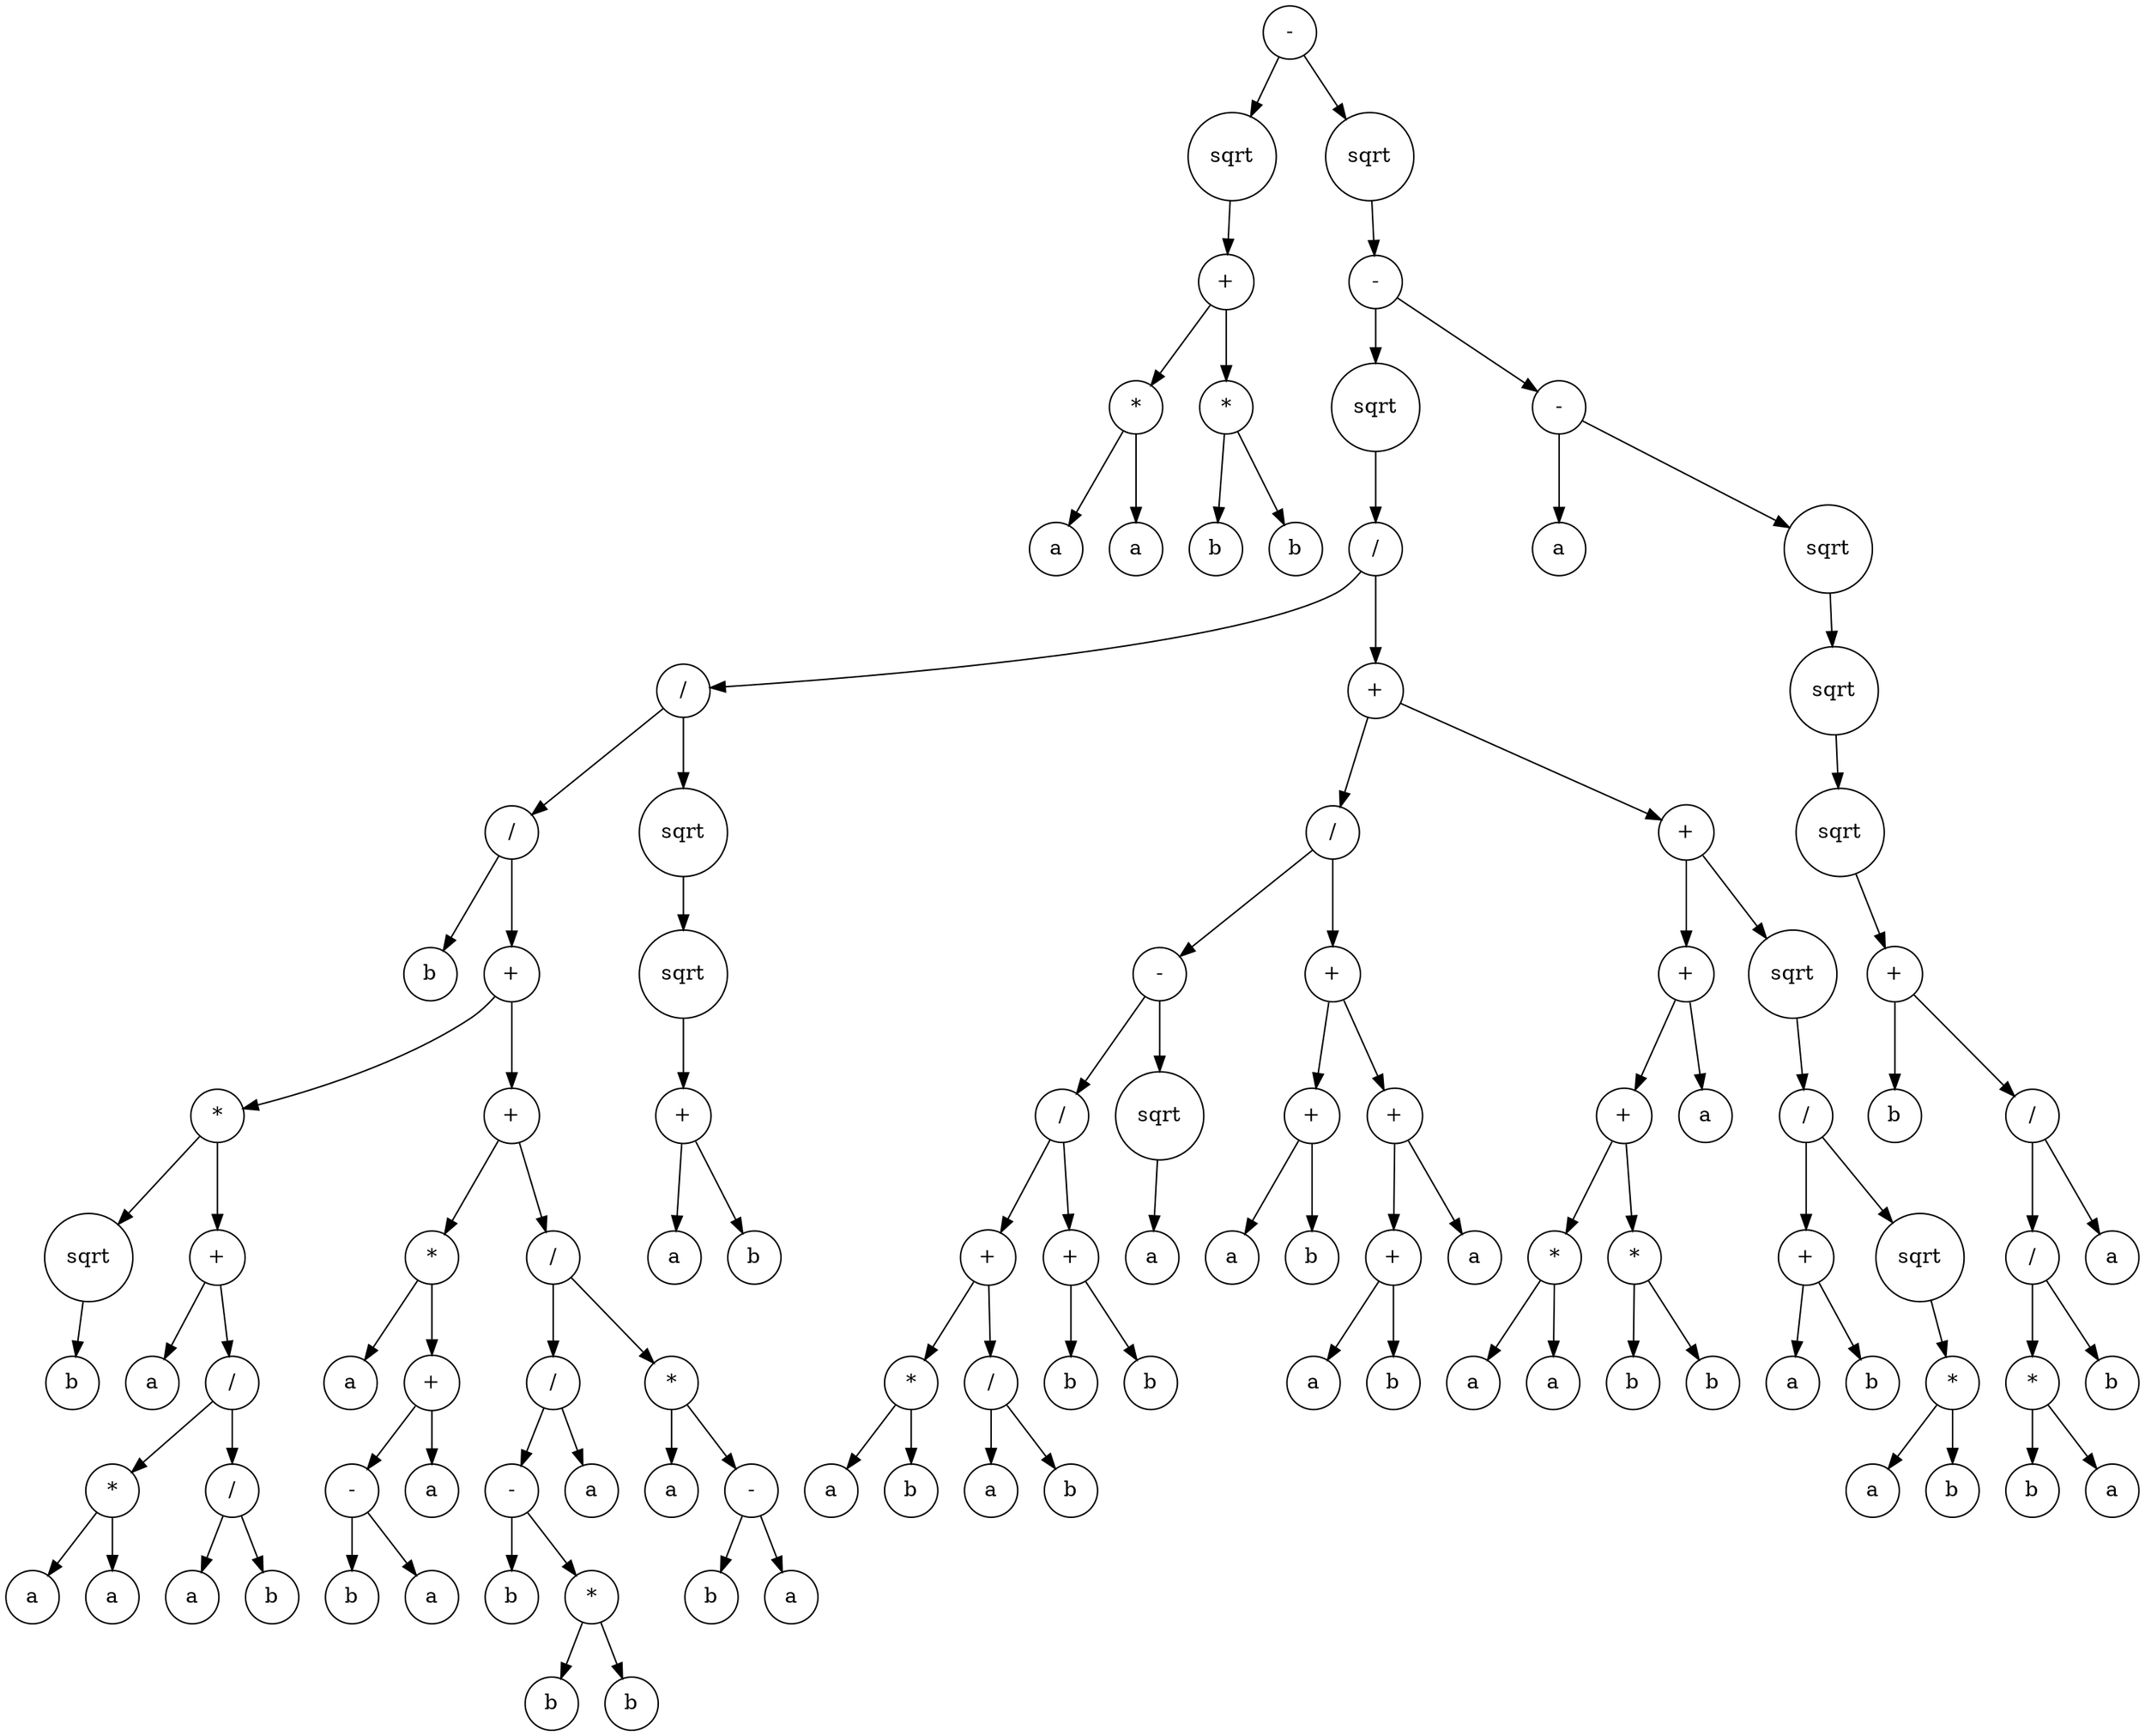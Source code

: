 digraph g {
graph [ordering=out];
node [shape=circle];
n[label = "-"];
n0[label = "sqrt"];
n00[label = "+"];
n000[label = "*"];
n0000[label = "a"];
n000 -> n0000;
n0001[label = "a"];
n000 -> n0001;
n00 -> n000;
n001[label = "*"];
n0010[label = "b"];
n001 -> n0010;
n0011[label = "b"];
n001 -> n0011;
n00 -> n001;
n0 -> n00;
n -> n0;
n1[label = "sqrt"];
n10[label = "-"];
n100[label = "sqrt"];
n1000[label = "/"];
n10000[label = "/"];
n100000[label = "/"];
n1000000[label = "b"];
n100000 -> n1000000;
n1000001[label = "+"];
n10000010[label = "*"];
n100000100[label = "sqrt"];
n1000001000[label = "b"];
n100000100 -> n1000001000;
n10000010 -> n100000100;
n100000101[label = "+"];
n1000001010[label = "a"];
n100000101 -> n1000001010;
n1000001011[label = "/"];
n10000010110[label = "*"];
n100000101100[label = "a"];
n10000010110 -> n100000101100;
n100000101101[label = "a"];
n10000010110 -> n100000101101;
n1000001011 -> n10000010110;
n10000010111[label = "/"];
n100000101110[label = "a"];
n10000010111 -> n100000101110;
n100000101111[label = "b"];
n10000010111 -> n100000101111;
n1000001011 -> n10000010111;
n100000101 -> n1000001011;
n10000010 -> n100000101;
n1000001 -> n10000010;
n10000011[label = "+"];
n100000110[label = "*"];
n1000001100[label = "a"];
n100000110 -> n1000001100;
n1000001101[label = "+"];
n10000011010[label = "-"];
n100000110100[label = "b"];
n10000011010 -> n100000110100;
n100000110101[label = "a"];
n10000011010 -> n100000110101;
n1000001101 -> n10000011010;
n10000011011[label = "a"];
n1000001101 -> n10000011011;
n100000110 -> n1000001101;
n10000011 -> n100000110;
n100000111[label = "/"];
n1000001110[label = "/"];
n10000011100[label = "-"];
n100000111000[label = "b"];
n10000011100 -> n100000111000;
n100000111001[label = "*"];
n1000001110010[label = "b"];
n100000111001 -> n1000001110010;
n1000001110011[label = "b"];
n100000111001 -> n1000001110011;
n10000011100 -> n100000111001;
n1000001110 -> n10000011100;
n10000011101[label = "a"];
n1000001110 -> n10000011101;
n100000111 -> n1000001110;
n1000001111[label = "*"];
n10000011110[label = "a"];
n1000001111 -> n10000011110;
n10000011111[label = "-"];
n100000111110[label = "b"];
n10000011111 -> n100000111110;
n100000111111[label = "a"];
n10000011111 -> n100000111111;
n1000001111 -> n10000011111;
n100000111 -> n1000001111;
n10000011 -> n100000111;
n1000001 -> n10000011;
n100000 -> n1000001;
n10000 -> n100000;
n100001[label = "sqrt"];
n1000010[label = "sqrt"];
n10000100[label = "+"];
n100001000[label = "a"];
n10000100 -> n100001000;
n100001001[label = "b"];
n10000100 -> n100001001;
n1000010 -> n10000100;
n100001 -> n1000010;
n10000 -> n100001;
n1000 -> n10000;
n10001[label = "+"];
n100010[label = "/"];
n1000100[label = "-"];
n10001000[label = "/"];
n100010000[label = "+"];
n1000100000[label = "*"];
n10001000000[label = "a"];
n1000100000 -> n10001000000;
n10001000001[label = "b"];
n1000100000 -> n10001000001;
n100010000 -> n1000100000;
n1000100001[label = "/"];
n10001000010[label = "a"];
n1000100001 -> n10001000010;
n10001000011[label = "b"];
n1000100001 -> n10001000011;
n100010000 -> n1000100001;
n10001000 -> n100010000;
n100010001[label = "+"];
n1000100010[label = "b"];
n100010001 -> n1000100010;
n1000100011[label = "b"];
n100010001 -> n1000100011;
n10001000 -> n100010001;
n1000100 -> n10001000;
n10001001[label = "sqrt"];
n100010010[label = "a"];
n10001001 -> n100010010;
n1000100 -> n10001001;
n100010 -> n1000100;
n1000101[label = "+"];
n10001010[label = "+"];
n100010100[label = "a"];
n10001010 -> n100010100;
n100010101[label = "b"];
n10001010 -> n100010101;
n1000101 -> n10001010;
n10001011[label = "+"];
n100010110[label = "+"];
n1000101100[label = "a"];
n100010110 -> n1000101100;
n1000101101[label = "b"];
n100010110 -> n1000101101;
n10001011 -> n100010110;
n100010111[label = "a"];
n10001011 -> n100010111;
n1000101 -> n10001011;
n100010 -> n1000101;
n10001 -> n100010;
n100011[label = "+"];
n1000110[label = "+"];
n10001100[label = "+"];
n100011000[label = "*"];
n1000110000[label = "a"];
n100011000 -> n1000110000;
n1000110001[label = "a"];
n100011000 -> n1000110001;
n10001100 -> n100011000;
n100011001[label = "*"];
n1000110010[label = "b"];
n100011001 -> n1000110010;
n1000110011[label = "b"];
n100011001 -> n1000110011;
n10001100 -> n100011001;
n1000110 -> n10001100;
n10001101[label = "a"];
n1000110 -> n10001101;
n100011 -> n1000110;
n1000111[label = "sqrt"];
n10001110[label = "/"];
n100011100[label = "+"];
n1000111000[label = "a"];
n100011100 -> n1000111000;
n1000111001[label = "b"];
n100011100 -> n1000111001;
n10001110 -> n100011100;
n100011101[label = "sqrt"];
n1000111010[label = "*"];
n10001110100[label = "a"];
n1000111010 -> n10001110100;
n10001110101[label = "b"];
n1000111010 -> n10001110101;
n100011101 -> n1000111010;
n10001110 -> n100011101;
n1000111 -> n10001110;
n100011 -> n1000111;
n10001 -> n100011;
n1000 -> n10001;
n100 -> n1000;
n10 -> n100;
n101[label = "-"];
n1010[label = "a"];
n101 -> n1010;
n1011[label = "sqrt"];
n10110[label = "sqrt"];
n101100[label = "sqrt"];
n1011000[label = "+"];
n10110000[label = "b"];
n1011000 -> n10110000;
n10110001[label = "/"];
n101100010[label = "/"];
n1011000100[label = "*"];
n10110001000[label = "b"];
n1011000100 -> n10110001000;
n10110001001[label = "a"];
n1011000100 -> n10110001001;
n101100010 -> n1011000100;
n1011000101[label = "b"];
n101100010 -> n1011000101;
n10110001 -> n101100010;
n101100011[label = "a"];
n10110001 -> n101100011;
n1011000 -> n10110001;
n101100 -> n1011000;
n10110 -> n101100;
n1011 -> n10110;
n101 -> n1011;
n10 -> n101;
n1 -> n10;
n -> n1;
}
